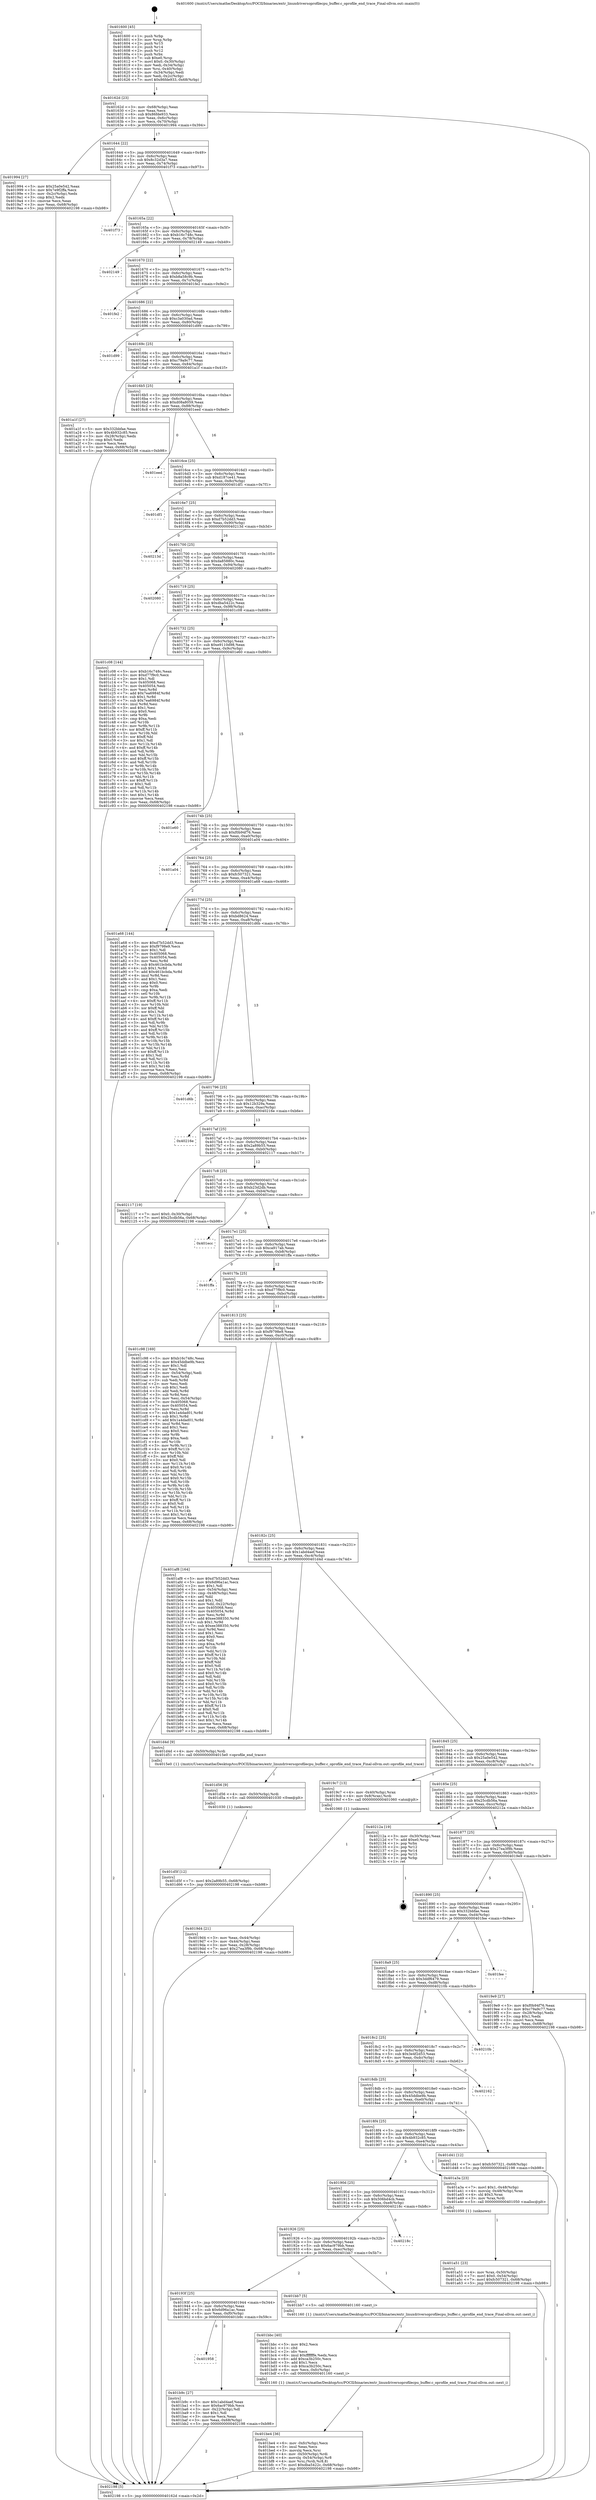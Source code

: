digraph "0x401600" {
  label = "0x401600 (/mnt/c/Users/mathe/Desktop/tcc/POCII/binaries/extr_linuxdriversoprofilecpu_buffer.c_oprofile_end_trace_Final-ollvm.out::main(0))"
  labelloc = "t"
  node[shape=record]

  Entry [label="",width=0.3,height=0.3,shape=circle,fillcolor=black,style=filled]
  "0x40162d" [label="{
     0x40162d [23]\l
     | [instrs]\l
     &nbsp;&nbsp;0x40162d \<+3\>: mov -0x68(%rbp),%eax\l
     &nbsp;&nbsp;0x401630 \<+2\>: mov %eax,%ecx\l
     &nbsp;&nbsp;0x401632 \<+6\>: sub $0x86fde933,%ecx\l
     &nbsp;&nbsp;0x401638 \<+3\>: mov %eax,-0x6c(%rbp)\l
     &nbsp;&nbsp;0x40163b \<+3\>: mov %ecx,-0x70(%rbp)\l
     &nbsp;&nbsp;0x40163e \<+6\>: je 0000000000401994 \<main+0x394\>\l
  }"]
  "0x401994" [label="{
     0x401994 [27]\l
     | [instrs]\l
     &nbsp;&nbsp;0x401994 \<+5\>: mov $0x25a0e542,%eax\l
     &nbsp;&nbsp;0x401999 \<+5\>: mov $0x7e9f2ffa,%ecx\l
     &nbsp;&nbsp;0x40199e \<+3\>: mov -0x2c(%rbp),%edx\l
     &nbsp;&nbsp;0x4019a1 \<+3\>: cmp $0x2,%edx\l
     &nbsp;&nbsp;0x4019a4 \<+3\>: cmovne %ecx,%eax\l
     &nbsp;&nbsp;0x4019a7 \<+3\>: mov %eax,-0x68(%rbp)\l
     &nbsp;&nbsp;0x4019aa \<+5\>: jmp 0000000000402198 \<main+0xb98\>\l
  }"]
  "0x401644" [label="{
     0x401644 [22]\l
     | [instrs]\l
     &nbsp;&nbsp;0x401644 \<+5\>: jmp 0000000000401649 \<main+0x49\>\l
     &nbsp;&nbsp;0x401649 \<+3\>: mov -0x6c(%rbp),%eax\l
     &nbsp;&nbsp;0x40164c \<+5\>: sub $0x8c32d3a7,%eax\l
     &nbsp;&nbsp;0x401651 \<+3\>: mov %eax,-0x74(%rbp)\l
     &nbsp;&nbsp;0x401654 \<+6\>: je 0000000000401f73 \<main+0x973\>\l
  }"]
  "0x402198" [label="{
     0x402198 [5]\l
     | [instrs]\l
     &nbsp;&nbsp;0x402198 \<+5\>: jmp 000000000040162d \<main+0x2d\>\l
  }"]
  "0x401600" [label="{
     0x401600 [45]\l
     | [instrs]\l
     &nbsp;&nbsp;0x401600 \<+1\>: push %rbp\l
     &nbsp;&nbsp;0x401601 \<+3\>: mov %rsp,%rbp\l
     &nbsp;&nbsp;0x401604 \<+2\>: push %r15\l
     &nbsp;&nbsp;0x401606 \<+2\>: push %r14\l
     &nbsp;&nbsp;0x401608 \<+2\>: push %r12\l
     &nbsp;&nbsp;0x40160a \<+1\>: push %rbx\l
     &nbsp;&nbsp;0x40160b \<+7\>: sub $0xe0,%rsp\l
     &nbsp;&nbsp;0x401612 \<+7\>: movl $0x0,-0x30(%rbp)\l
     &nbsp;&nbsp;0x401619 \<+3\>: mov %edi,-0x34(%rbp)\l
     &nbsp;&nbsp;0x40161c \<+4\>: mov %rsi,-0x40(%rbp)\l
     &nbsp;&nbsp;0x401620 \<+3\>: mov -0x34(%rbp),%edi\l
     &nbsp;&nbsp;0x401623 \<+3\>: mov %edi,-0x2c(%rbp)\l
     &nbsp;&nbsp;0x401626 \<+7\>: movl $0x86fde933,-0x68(%rbp)\l
  }"]
  Exit [label="",width=0.3,height=0.3,shape=circle,fillcolor=black,style=filled,peripheries=2]
  "0x401f73" [label="{
     0x401f73\l
  }", style=dashed]
  "0x40165a" [label="{
     0x40165a [22]\l
     | [instrs]\l
     &nbsp;&nbsp;0x40165a \<+5\>: jmp 000000000040165f \<main+0x5f\>\l
     &nbsp;&nbsp;0x40165f \<+3\>: mov -0x6c(%rbp),%eax\l
     &nbsp;&nbsp;0x401662 \<+5\>: sub $0xb16c748c,%eax\l
     &nbsp;&nbsp;0x401667 \<+3\>: mov %eax,-0x78(%rbp)\l
     &nbsp;&nbsp;0x40166a \<+6\>: je 0000000000402149 \<main+0xb49\>\l
  }"]
  "0x401d5f" [label="{
     0x401d5f [12]\l
     | [instrs]\l
     &nbsp;&nbsp;0x401d5f \<+7\>: movl $0x2a89b55,-0x68(%rbp)\l
     &nbsp;&nbsp;0x401d66 \<+5\>: jmp 0000000000402198 \<main+0xb98\>\l
  }"]
  "0x402149" [label="{
     0x402149\l
  }", style=dashed]
  "0x401670" [label="{
     0x401670 [22]\l
     | [instrs]\l
     &nbsp;&nbsp;0x401670 \<+5\>: jmp 0000000000401675 \<main+0x75\>\l
     &nbsp;&nbsp;0x401675 \<+3\>: mov -0x6c(%rbp),%eax\l
     &nbsp;&nbsp;0x401678 \<+5\>: sub $0xb8a58c9b,%eax\l
     &nbsp;&nbsp;0x40167d \<+3\>: mov %eax,-0x7c(%rbp)\l
     &nbsp;&nbsp;0x401680 \<+6\>: je 0000000000401fe2 \<main+0x9e2\>\l
  }"]
  "0x401d56" [label="{
     0x401d56 [9]\l
     | [instrs]\l
     &nbsp;&nbsp;0x401d56 \<+4\>: mov -0x50(%rbp),%rdi\l
     &nbsp;&nbsp;0x401d5a \<+5\>: call 0000000000401030 \<free@plt\>\l
     | [calls]\l
     &nbsp;&nbsp;0x401030 \{1\} (unknown)\l
  }"]
  "0x401fe2" [label="{
     0x401fe2\l
  }", style=dashed]
  "0x401686" [label="{
     0x401686 [22]\l
     | [instrs]\l
     &nbsp;&nbsp;0x401686 \<+5\>: jmp 000000000040168b \<main+0x8b\>\l
     &nbsp;&nbsp;0x40168b \<+3\>: mov -0x6c(%rbp),%eax\l
     &nbsp;&nbsp;0x40168e \<+5\>: sub $0xc3a030ad,%eax\l
     &nbsp;&nbsp;0x401693 \<+3\>: mov %eax,-0x80(%rbp)\l
     &nbsp;&nbsp;0x401696 \<+6\>: je 0000000000401d99 \<main+0x799\>\l
  }"]
  "0x401be4" [label="{
     0x401be4 [36]\l
     | [instrs]\l
     &nbsp;&nbsp;0x401be4 \<+6\>: mov -0xfc(%rbp),%ecx\l
     &nbsp;&nbsp;0x401bea \<+3\>: imul %eax,%ecx\l
     &nbsp;&nbsp;0x401bed \<+3\>: movslq %ecx,%rsi\l
     &nbsp;&nbsp;0x401bf0 \<+4\>: mov -0x50(%rbp),%rdi\l
     &nbsp;&nbsp;0x401bf4 \<+4\>: movslq -0x54(%rbp),%r8\l
     &nbsp;&nbsp;0x401bf8 \<+4\>: mov %rsi,(%rdi,%r8,8)\l
     &nbsp;&nbsp;0x401bfc \<+7\>: movl $0xdba5422c,-0x68(%rbp)\l
     &nbsp;&nbsp;0x401c03 \<+5\>: jmp 0000000000402198 \<main+0xb98\>\l
  }"]
  "0x401d99" [label="{
     0x401d99\l
  }", style=dashed]
  "0x40169c" [label="{
     0x40169c [25]\l
     | [instrs]\l
     &nbsp;&nbsp;0x40169c \<+5\>: jmp 00000000004016a1 \<main+0xa1\>\l
     &nbsp;&nbsp;0x4016a1 \<+3\>: mov -0x6c(%rbp),%eax\l
     &nbsp;&nbsp;0x4016a4 \<+5\>: sub $0xc79a9c77,%eax\l
     &nbsp;&nbsp;0x4016a9 \<+6\>: mov %eax,-0x84(%rbp)\l
     &nbsp;&nbsp;0x4016af \<+6\>: je 0000000000401a1f \<main+0x41f\>\l
  }"]
  "0x401bbc" [label="{
     0x401bbc [40]\l
     | [instrs]\l
     &nbsp;&nbsp;0x401bbc \<+5\>: mov $0x2,%ecx\l
     &nbsp;&nbsp;0x401bc1 \<+1\>: cltd\l
     &nbsp;&nbsp;0x401bc2 \<+2\>: idiv %ecx\l
     &nbsp;&nbsp;0x401bc4 \<+6\>: imul $0xfffffffe,%edx,%ecx\l
     &nbsp;&nbsp;0x401bca \<+6\>: add $0xca3b250c,%ecx\l
     &nbsp;&nbsp;0x401bd0 \<+3\>: add $0x1,%ecx\l
     &nbsp;&nbsp;0x401bd3 \<+6\>: sub $0xca3b250c,%ecx\l
     &nbsp;&nbsp;0x401bd9 \<+6\>: mov %ecx,-0xfc(%rbp)\l
     &nbsp;&nbsp;0x401bdf \<+5\>: call 0000000000401160 \<next_i\>\l
     | [calls]\l
     &nbsp;&nbsp;0x401160 \{1\} (/mnt/c/Users/mathe/Desktop/tcc/POCII/binaries/extr_linuxdriversoprofilecpu_buffer.c_oprofile_end_trace_Final-ollvm.out::next_i)\l
  }"]
  "0x401a1f" [label="{
     0x401a1f [27]\l
     | [instrs]\l
     &nbsp;&nbsp;0x401a1f \<+5\>: mov $0x332bbfae,%eax\l
     &nbsp;&nbsp;0x401a24 \<+5\>: mov $0x4b932c85,%ecx\l
     &nbsp;&nbsp;0x401a29 \<+3\>: mov -0x28(%rbp),%edx\l
     &nbsp;&nbsp;0x401a2c \<+3\>: cmp $0x0,%edx\l
     &nbsp;&nbsp;0x401a2f \<+3\>: cmove %ecx,%eax\l
     &nbsp;&nbsp;0x401a32 \<+3\>: mov %eax,-0x68(%rbp)\l
     &nbsp;&nbsp;0x401a35 \<+5\>: jmp 0000000000402198 \<main+0xb98\>\l
  }"]
  "0x4016b5" [label="{
     0x4016b5 [25]\l
     | [instrs]\l
     &nbsp;&nbsp;0x4016b5 \<+5\>: jmp 00000000004016ba \<main+0xba\>\l
     &nbsp;&nbsp;0x4016ba \<+3\>: mov -0x6c(%rbp),%eax\l
     &nbsp;&nbsp;0x4016bd \<+5\>: sub $0xd08a8059,%eax\l
     &nbsp;&nbsp;0x4016c2 \<+6\>: mov %eax,-0x88(%rbp)\l
     &nbsp;&nbsp;0x4016c8 \<+6\>: je 0000000000401eed \<main+0x8ed\>\l
  }"]
  "0x401958" [label="{
     0x401958\l
  }", style=dashed]
  "0x401eed" [label="{
     0x401eed\l
  }", style=dashed]
  "0x4016ce" [label="{
     0x4016ce [25]\l
     | [instrs]\l
     &nbsp;&nbsp;0x4016ce \<+5\>: jmp 00000000004016d3 \<main+0xd3\>\l
     &nbsp;&nbsp;0x4016d3 \<+3\>: mov -0x6c(%rbp),%eax\l
     &nbsp;&nbsp;0x4016d6 \<+5\>: sub $0xd187ce41,%eax\l
     &nbsp;&nbsp;0x4016db \<+6\>: mov %eax,-0x8c(%rbp)\l
     &nbsp;&nbsp;0x4016e1 \<+6\>: je 0000000000401df1 \<main+0x7f1\>\l
  }"]
  "0x401b9c" [label="{
     0x401b9c [27]\l
     | [instrs]\l
     &nbsp;&nbsp;0x401b9c \<+5\>: mov $0x1abd4aef,%eax\l
     &nbsp;&nbsp;0x401ba1 \<+5\>: mov $0x6ac979bb,%ecx\l
     &nbsp;&nbsp;0x401ba6 \<+3\>: mov -0x22(%rbp),%dl\l
     &nbsp;&nbsp;0x401ba9 \<+3\>: test $0x1,%dl\l
     &nbsp;&nbsp;0x401bac \<+3\>: cmovne %ecx,%eax\l
     &nbsp;&nbsp;0x401baf \<+3\>: mov %eax,-0x68(%rbp)\l
     &nbsp;&nbsp;0x401bb2 \<+5\>: jmp 0000000000402198 \<main+0xb98\>\l
  }"]
  "0x401df1" [label="{
     0x401df1\l
  }", style=dashed]
  "0x4016e7" [label="{
     0x4016e7 [25]\l
     | [instrs]\l
     &nbsp;&nbsp;0x4016e7 \<+5\>: jmp 00000000004016ec \<main+0xec\>\l
     &nbsp;&nbsp;0x4016ec \<+3\>: mov -0x6c(%rbp),%eax\l
     &nbsp;&nbsp;0x4016ef \<+5\>: sub $0xd7b52dd3,%eax\l
     &nbsp;&nbsp;0x4016f4 \<+6\>: mov %eax,-0x90(%rbp)\l
     &nbsp;&nbsp;0x4016fa \<+6\>: je 000000000040213d \<main+0xb3d\>\l
  }"]
  "0x40193f" [label="{
     0x40193f [25]\l
     | [instrs]\l
     &nbsp;&nbsp;0x40193f \<+5\>: jmp 0000000000401944 \<main+0x344\>\l
     &nbsp;&nbsp;0x401944 \<+3\>: mov -0x6c(%rbp),%eax\l
     &nbsp;&nbsp;0x401947 \<+5\>: sub $0x6d96a1ac,%eax\l
     &nbsp;&nbsp;0x40194c \<+6\>: mov %eax,-0xf0(%rbp)\l
     &nbsp;&nbsp;0x401952 \<+6\>: je 0000000000401b9c \<main+0x59c\>\l
  }"]
  "0x40213d" [label="{
     0x40213d\l
  }", style=dashed]
  "0x401700" [label="{
     0x401700 [25]\l
     | [instrs]\l
     &nbsp;&nbsp;0x401700 \<+5\>: jmp 0000000000401705 \<main+0x105\>\l
     &nbsp;&nbsp;0x401705 \<+3\>: mov -0x6c(%rbp),%eax\l
     &nbsp;&nbsp;0x401708 \<+5\>: sub $0xda85880c,%eax\l
     &nbsp;&nbsp;0x40170d \<+6\>: mov %eax,-0x94(%rbp)\l
     &nbsp;&nbsp;0x401713 \<+6\>: je 0000000000402080 \<main+0xa80\>\l
  }"]
  "0x401bb7" [label="{
     0x401bb7 [5]\l
     | [instrs]\l
     &nbsp;&nbsp;0x401bb7 \<+5\>: call 0000000000401160 \<next_i\>\l
     | [calls]\l
     &nbsp;&nbsp;0x401160 \{1\} (/mnt/c/Users/mathe/Desktop/tcc/POCII/binaries/extr_linuxdriversoprofilecpu_buffer.c_oprofile_end_trace_Final-ollvm.out::next_i)\l
  }"]
  "0x402080" [label="{
     0x402080\l
  }", style=dashed]
  "0x401719" [label="{
     0x401719 [25]\l
     | [instrs]\l
     &nbsp;&nbsp;0x401719 \<+5\>: jmp 000000000040171e \<main+0x11e\>\l
     &nbsp;&nbsp;0x40171e \<+3\>: mov -0x6c(%rbp),%eax\l
     &nbsp;&nbsp;0x401721 \<+5\>: sub $0xdba5422c,%eax\l
     &nbsp;&nbsp;0x401726 \<+6\>: mov %eax,-0x98(%rbp)\l
     &nbsp;&nbsp;0x40172c \<+6\>: je 0000000000401c08 \<main+0x608\>\l
  }"]
  "0x401926" [label="{
     0x401926 [25]\l
     | [instrs]\l
     &nbsp;&nbsp;0x401926 \<+5\>: jmp 000000000040192b \<main+0x32b\>\l
     &nbsp;&nbsp;0x40192b \<+3\>: mov -0x6c(%rbp),%eax\l
     &nbsp;&nbsp;0x40192e \<+5\>: sub $0x6ac979bb,%eax\l
     &nbsp;&nbsp;0x401933 \<+6\>: mov %eax,-0xec(%rbp)\l
     &nbsp;&nbsp;0x401939 \<+6\>: je 0000000000401bb7 \<main+0x5b7\>\l
  }"]
  "0x401c08" [label="{
     0x401c08 [144]\l
     | [instrs]\l
     &nbsp;&nbsp;0x401c08 \<+5\>: mov $0xb16c748c,%eax\l
     &nbsp;&nbsp;0x401c0d \<+5\>: mov $0xd77f9c0,%ecx\l
     &nbsp;&nbsp;0x401c12 \<+2\>: mov $0x1,%dl\l
     &nbsp;&nbsp;0x401c14 \<+7\>: mov 0x405068,%esi\l
     &nbsp;&nbsp;0x401c1b \<+7\>: mov 0x405054,%edi\l
     &nbsp;&nbsp;0x401c22 \<+3\>: mov %esi,%r8d\l
     &nbsp;&nbsp;0x401c25 \<+7\>: add $0x7ea6984f,%r8d\l
     &nbsp;&nbsp;0x401c2c \<+4\>: sub $0x1,%r8d\l
     &nbsp;&nbsp;0x401c30 \<+7\>: sub $0x7ea6984f,%r8d\l
     &nbsp;&nbsp;0x401c37 \<+4\>: imul %r8d,%esi\l
     &nbsp;&nbsp;0x401c3b \<+3\>: and $0x1,%esi\l
     &nbsp;&nbsp;0x401c3e \<+3\>: cmp $0x0,%esi\l
     &nbsp;&nbsp;0x401c41 \<+4\>: sete %r9b\l
     &nbsp;&nbsp;0x401c45 \<+3\>: cmp $0xa,%edi\l
     &nbsp;&nbsp;0x401c48 \<+4\>: setl %r10b\l
     &nbsp;&nbsp;0x401c4c \<+3\>: mov %r9b,%r11b\l
     &nbsp;&nbsp;0x401c4f \<+4\>: xor $0xff,%r11b\l
     &nbsp;&nbsp;0x401c53 \<+3\>: mov %r10b,%bl\l
     &nbsp;&nbsp;0x401c56 \<+3\>: xor $0xff,%bl\l
     &nbsp;&nbsp;0x401c59 \<+3\>: xor $0x1,%dl\l
     &nbsp;&nbsp;0x401c5c \<+3\>: mov %r11b,%r14b\l
     &nbsp;&nbsp;0x401c5f \<+4\>: and $0xff,%r14b\l
     &nbsp;&nbsp;0x401c63 \<+3\>: and %dl,%r9b\l
     &nbsp;&nbsp;0x401c66 \<+3\>: mov %bl,%r15b\l
     &nbsp;&nbsp;0x401c69 \<+4\>: and $0xff,%r15b\l
     &nbsp;&nbsp;0x401c6d \<+3\>: and %dl,%r10b\l
     &nbsp;&nbsp;0x401c70 \<+3\>: or %r9b,%r14b\l
     &nbsp;&nbsp;0x401c73 \<+3\>: or %r10b,%r15b\l
     &nbsp;&nbsp;0x401c76 \<+3\>: xor %r15b,%r14b\l
     &nbsp;&nbsp;0x401c79 \<+3\>: or %bl,%r11b\l
     &nbsp;&nbsp;0x401c7c \<+4\>: xor $0xff,%r11b\l
     &nbsp;&nbsp;0x401c80 \<+3\>: or $0x1,%dl\l
     &nbsp;&nbsp;0x401c83 \<+3\>: and %dl,%r11b\l
     &nbsp;&nbsp;0x401c86 \<+3\>: or %r11b,%r14b\l
     &nbsp;&nbsp;0x401c89 \<+4\>: test $0x1,%r14b\l
     &nbsp;&nbsp;0x401c8d \<+3\>: cmovne %ecx,%eax\l
     &nbsp;&nbsp;0x401c90 \<+3\>: mov %eax,-0x68(%rbp)\l
     &nbsp;&nbsp;0x401c93 \<+5\>: jmp 0000000000402198 \<main+0xb98\>\l
  }"]
  "0x401732" [label="{
     0x401732 [25]\l
     | [instrs]\l
     &nbsp;&nbsp;0x401732 \<+5\>: jmp 0000000000401737 \<main+0x137\>\l
     &nbsp;&nbsp;0x401737 \<+3\>: mov -0x6c(%rbp),%eax\l
     &nbsp;&nbsp;0x40173a \<+5\>: sub $0xe9110d98,%eax\l
     &nbsp;&nbsp;0x40173f \<+6\>: mov %eax,-0x9c(%rbp)\l
     &nbsp;&nbsp;0x401745 \<+6\>: je 0000000000401e60 \<main+0x860\>\l
  }"]
  "0x40218c" [label="{
     0x40218c\l
  }", style=dashed]
  "0x401e60" [label="{
     0x401e60\l
  }", style=dashed]
  "0x40174b" [label="{
     0x40174b [25]\l
     | [instrs]\l
     &nbsp;&nbsp;0x40174b \<+5\>: jmp 0000000000401750 \<main+0x150\>\l
     &nbsp;&nbsp;0x401750 \<+3\>: mov -0x6c(%rbp),%eax\l
     &nbsp;&nbsp;0x401753 \<+5\>: sub $0xf0b94f76,%eax\l
     &nbsp;&nbsp;0x401758 \<+6\>: mov %eax,-0xa0(%rbp)\l
     &nbsp;&nbsp;0x40175e \<+6\>: je 0000000000401a04 \<main+0x404\>\l
  }"]
  "0x401a51" [label="{
     0x401a51 [23]\l
     | [instrs]\l
     &nbsp;&nbsp;0x401a51 \<+4\>: mov %rax,-0x50(%rbp)\l
     &nbsp;&nbsp;0x401a55 \<+7\>: movl $0x0,-0x54(%rbp)\l
     &nbsp;&nbsp;0x401a5c \<+7\>: movl $0xfc507321,-0x68(%rbp)\l
     &nbsp;&nbsp;0x401a63 \<+5\>: jmp 0000000000402198 \<main+0xb98\>\l
  }"]
  "0x401a04" [label="{
     0x401a04\l
  }", style=dashed]
  "0x401764" [label="{
     0x401764 [25]\l
     | [instrs]\l
     &nbsp;&nbsp;0x401764 \<+5\>: jmp 0000000000401769 \<main+0x169\>\l
     &nbsp;&nbsp;0x401769 \<+3\>: mov -0x6c(%rbp),%eax\l
     &nbsp;&nbsp;0x40176c \<+5\>: sub $0xfc507321,%eax\l
     &nbsp;&nbsp;0x401771 \<+6\>: mov %eax,-0xa4(%rbp)\l
     &nbsp;&nbsp;0x401777 \<+6\>: je 0000000000401a68 \<main+0x468\>\l
  }"]
  "0x40190d" [label="{
     0x40190d [25]\l
     | [instrs]\l
     &nbsp;&nbsp;0x40190d \<+5\>: jmp 0000000000401912 \<main+0x312\>\l
     &nbsp;&nbsp;0x401912 \<+3\>: mov -0x6c(%rbp),%eax\l
     &nbsp;&nbsp;0x401915 \<+5\>: sub $0x506bd4cb,%eax\l
     &nbsp;&nbsp;0x40191a \<+6\>: mov %eax,-0xe8(%rbp)\l
     &nbsp;&nbsp;0x401920 \<+6\>: je 000000000040218c \<main+0xb8c\>\l
  }"]
  "0x401a68" [label="{
     0x401a68 [144]\l
     | [instrs]\l
     &nbsp;&nbsp;0x401a68 \<+5\>: mov $0xd7b52dd3,%eax\l
     &nbsp;&nbsp;0x401a6d \<+5\>: mov $0xf9798e9,%ecx\l
     &nbsp;&nbsp;0x401a72 \<+2\>: mov $0x1,%dl\l
     &nbsp;&nbsp;0x401a74 \<+7\>: mov 0x405068,%esi\l
     &nbsp;&nbsp;0x401a7b \<+7\>: mov 0x405054,%edi\l
     &nbsp;&nbsp;0x401a82 \<+3\>: mov %esi,%r8d\l
     &nbsp;&nbsp;0x401a85 \<+7\>: sub $0x461bcbda,%r8d\l
     &nbsp;&nbsp;0x401a8c \<+4\>: sub $0x1,%r8d\l
     &nbsp;&nbsp;0x401a90 \<+7\>: add $0x461bcbda,%r8d\l
     &nbsp;&nbsp;0x401a97 \<+4\>: imul %r8d,%esi\l
     &nbsp;&nbsp;0x401a9b \<+3\>: and $0x1,%esi\l
     &nbsp;&nbsp;0x401a9e \<+3\>: cmp $0x0,%esi\l
     &nbsp;&nbsp;0x401aa1 \<+4\>: sete %r9b\l
     &nbsp;&nbsp;0x401aa5 \<+3\>: cmp $0xa,%edi\l
     &nbsp;&nbsp;0x401aa8 \<+4\>: setl %r10b\l
     &nbsp;&nbsp;0x401aac \<+3\>: mov %r9b,%r11b\l
     &nbsp;&nbsp;0x401aaf \<+4\>: xor $0xff,%r11b\l
     &nbsp;&nbsp;0x401ab3 \<+3\>: mov %r10b,%bl\l
     &nbsp;&nbsp;0x401ab6 \<+3\>: xor $0xff,%bl\l
     &nbsp;&nbsp;0x401ab9 \<+3\>: xor $0x1,%dl\l
     &nbsp;&nbsp;0x401abc \<+3\>: mov %r11b,%r14b\l
     &nbsp;&nbsp;0x401abf \<+4\>: and $0xff,%r14b\l
     &nbsp;&nbsp;0x401ac3 \<+3\>: and %dl,%r9b\l
     &nbsp;&nbsp;0x401ac6 \<+3\>: mov %bl,%r15b\l
     &nbsp;&nbsp;0x401ac9 \<+4\>: and $0xff,%r15b\l
     &nbsp;&nbsp;0x401acd \<+3\>: and %dl,%r10b\l
     &nbsp;&nbsp;0x401ad0 \<+3\>: or %r9b,%r14b\l
     &nbsp;&nbsp;0x401ad3 \<+3\>: or %r10b,%r15b\l
     &nbsp;&nbsp;0x401ad6 \<+3\>: xor %r15b,%r14b\l
     &nbsp;&nbsp;0x401ad9 \<+3\>: or %bl,%r11b\l
     &nbsp;&nbsp;0x401adc \<+4\>: xor $0xff,%r11b\l
     &nbsp;&nbsp;0x401ae0 \<+3\>: or $0x1,%dl\l
     &nbsp;&nbsp;0x401ae3 \<+3\>: and %dl,%r11b\l
     &nbsp;&nbsp;0x401ae6 \<+3\>: or %r11b,%r14b\l
     &nbsp;&nbsp;0x401ae9 \<+4\>: test $0x1,%r14b\l
     &nbsp;&nbsp;0x401aed \<+3\>: cmovne %ecx,%eax\l
     &nbsp;&nbsp;0x401af0 \<+3\>: mov %eax,-0x68(%rbp)\l
     &nbsp;&nbsp;0x401af3 \<+5\>: jmp 0000000000402198 \<main+0xb98\>\l
  }"]
  "0x40177d" [label="{
     0x40177d [25]\l
     | [instrs]\l
     &nbsp;&nbsp;0x40177d \<+5\>: jmp 0000000000401782 \<main+0x182\>\l
     &nbsp;&nbsp;0x401782 \<+3\>: mov -0x6c(%rbp),%eax\l
     &nbsp;&nbsp;0x401785 \<+5\>: sub $0xbd8624,%eax\l
     &nbsp;&nbsp;0x40178a \<+6\>: mov %eax,-0xa8(%rbp)\l
     &nbsp;&nbsp;0x401790 \<+6\>: je 0000000000401d6b \<main+0x76b\>\l
  }"]
  "0x401a3a" [label="{
     0x401a3a [23]\l
     | [instrs]\l
     &nbsp;&nbsp;0x401a3a \<+7\>: movl $0x1,-0x48(%rbp)\l
     &nbsp;&nbsp;0x401a41 \<+4\>: movslq -0x48(%rbp),%rax\l
     &nbsp;&nbsp;0x401a45 \<+4\>: shl $0x3,%rax\l
     &nbsp;&nbsp;0x401a49 \<+3\>: mov %rax,%rdi\l
     &nbsp;&nbsp;0x401a4c \<+5\>: call 0000000000401050 \<malloc@plt\>\l
     | [calls]\l
     &nbsp;&nbsp;0x401050 \{1\} (unknown)\l
  }"]
  "0x401d6b" [label="{
     0x401d6b\l
  }", style=dashed]
  "0x401796" [label="{
     0x401796 [25]\l
     | [instrs]\l
     &nbsp;&nbsp;0x401796 \<+5\>: jmp 000000000040179b \<main+0x19b\>\l
     &nbsp;&nbsp;0x40179b \<+3\>: mov -0x6c(%rbp),%eax\l
     &nbsp;&nbsp;0x40179e \<+5\>: sub $0x12b329a,%eax\l
     &nbsp;&nbsp;0x4017a3 \<+6\>: mov %eax,-0xac(%rbp)\l
     &nbsp;&nbsp;0x4017a9 \<+6\>: je 000000000040216e \<main+0xb6e\>\l
  }"]
  "0x4018f4" [label="{
     0x4018f4 [25]\l
     | [instrs]\l
     &nbsp;&nbsp;0x4018f4 \<+5\>: jmp 00000000004018f9 \<main+0x2f9\>\l
     &nbsp;&nbsp;0x4018f9 \<+3\>: mov -0x6c(%rbp),%eax\l
     &nbsp;&nbsp;0x4018fc \<+5\>: sub $0x4b932c85,%eax\l
     &nbsp;&nbsp;0x401901 \<+6\>: mov %eax,-0xe4(%rbp)\l
     &nbsp;&nbsp;0x401907 \<+6\>: je 0000000000401a3a \<main+0x43a\>\l
  }"]
  "0x40216e" [label="{
     0x40216e\l
  }", style=dashed]
  "0x4017af" [label="{
     0x4017af [25]\l
     | [instrs]\l
     &nbsp;&nbsp;0x4017af \<+5\>: jmp 00000000004017b4 \<main+0x1b4\>\l
     &nbsp;&nbsp;0x4017b4 \<+3\>: mov -0x6c(%rbp),%eax\l
     &nbsp;&nbsp;0x4017b7 \<+5\>: sub $0x2a89b55,%eax\l
     &nbsp;&nbsp;0x4017bc \<+6\>: mov %eax,-0xb0(%rbp)\l
     &nbsp;&nbsp;0x4017c2 \<+6\>: je 0000000000402117 \<main+0xb17\>\l
  }"]
  "0x401d41" [label="{
     0x401d41 [12]\l
     | [instrs]\l
     &nbsp;&nbsp;0x401d41 \<+7\>: movl $0xfc507321,-0x68(%rbp)\l
     &nbsp;&nbsp;0x401d48 \<+5\>: jmp 0000000000402198 \<main+0xb98\>\l
  }"]
  "0x402117" [label="{
     0x402117 [19]\l
     | [instrs]\l
     &nbsp;&nbsp;0x402117 \<+7\>: movl $0x0,-0x30(%rbp)\l
     &nbsp;&nbsp;0x40211e \<+7\>: movl $0x25cdb56a,-0x68(%rbp)\l
     &nbsp;&nbsp;0x402125 \<+5\>: jmp 0000000000402198 \<main+0xb98\>\l
  }"]
  "0x4017c8" [label="{
     0x4017c8 [25]\l
     | [instrs]\l
     &nbsp;&nbsp;0x4017c8 \<+5\>: jmp 00000000004017cd \<main+0x1cd\>\l
     &nbsp;&nbsp;0x4017cd \<+3\>: mov -0x6c(%rbp),%eax\l
     &nbsp;&nbsp;0x4017d0 \<+5\>: sub $0xb23d2db,%eax\l
     &nbsp;&nbsp;0x4017d5 \<+6\>: mov %eax,-0xb4(%rbp)\l
     &nbsp;&nbsp;0x4017db \<+6\>: je 0000000000401ecc \<main+0x8cc\>\l
  }"]
  "0x4018db" [label="{
     0x4018db [25]\l
     | [instrs]\l
     &nbsp;&nbsp;0x4018db \<+5\>: jmp 00000000004018e0 \<main+0x2e0\>\l
     &nbsp;&nbsp;0x4018e0 \<+3\>: mov -0x6c(%rbp),%eax\l
     &nbsp;&nbsp;0x4018e3 \<+5\>: sub $0x45ddbe9b,%eax\l
     &nbsp;&nbsp;0x4018e8 \<+6\>: mov %eax,-0xe0(%rbp)\l
     &nbsp;&nbsp;0x4018ee \<+6\>: je 0000000000401d41 \<main+0x741\>\l
  }"]
  "0x401ecc" [label="{
     0x401ecc\l
  }", style=dashed]
  "0x4017e1" [label="{
     0x4017e1 [25]\l
     | [instrs]\l
     &nbsp;&nbsp;0x4017e1 \<+5\>: jmp 00000000004017e6 \<main+0x1e6\>\l
     &nbsp;&nbsp;0x4017e6 \<+3\>: mov -0x6c(%rbp),%eax\l
     &nbsp;&nbsp;0x4017e9 \<+5\>: sub $0xca917ab,%eax\l
     &nbsp;&nbsp;0x4017ee \<+6\>: mov %eax,-0xb8(%rbp)\l
     &nbsp;&nbsp;0x4017f4 \<+6\>: je 0000000000401ffa \<main+0x9fa\>\l
  }"]
  "0x402162" [label="{
     0x402162\l
  }", style=dashed]
  "0x401ffa" [label="{
     0x401ffa\l
  }", style=dashed]
  "0x4017fa" [label="{
     0x4017fa [25]\l
     | [instrs]\l
     &nbsp;&nbsp;0x4017fa \<+5\>: jmp 00000000004017ff \<main+0x1ff\>\l
     &nbsp;&nbsp;0x4017ff \<+3\>: mov -0x6c(%rbp),%eax\l
     &nbsp;&nbsp;0x401802 \<+5\>: sub $0xd77f9c0,%eax\l
     &nbsp;&nbsp;0x401807 \<+6\>: mov %eax,-0xbc(%rbp)\l
     &nbsp;&nbsp;0x40180d \<+6\>: je 0000000000401c98 \<main+0x698\>\l
  }"]
  "0x4018c2" [label="{
     0x4018c2 [25]\l
     | [instrs]\l
     &nbsp;&nbsp;0x4018c2 \<+5\>: jmp 00000000004018c7 \<main+0x2c7\>\l
     &nbsp;&nbsp;0x4018c7 \<+3\>: mov -0x6c(%rbp),%eax\l
     &nbsp;&nbsp;0x4018ca \<+5\>: sub $0x3e4f2d53,%eax\l
     &nbsp;&nbsp;0x4018cf \<+6\>: mov %eax,-0xdc(%rbp)\l
     &nbsp;&nbsp;0x4018d5 \<+6\>: je 0000000000402162 \<main+0xb62\>\l
  }"]
  "0x401c98" [label="{
     0x401c98 [169]\l
     | [instrs]\l
     &nbsp;&nbsp;0x401c98 \<+5\>: mov $0xb16c748c,%eax\l
     &nbsp;&nbsp;0x401c9d \<+5\>: mov $0x45ddbe9b,%ecx\l
     &nbsp;&nbsp;0x401ca2 \<+2\>: mov $0x1,%dl\l
     &nbsp;&nbsp;0x401ca4 \<+2\>: xor %esi,%esi\l
     &nbsp;&nbsp;0x401ca6 \<+3\>: mov -0x54(%rbp),%edi\l
     &nbsp;&nbsp;0x401ca9 \<+3\>: mov %esi,%r8d\l
     &nbsp;&nbsp;0x401cac \<+3\>: sub %edi,%r8d\l
     &nbsp;&nbsp;0x401caf \<+2\>: mov %esi,%edi\l
     &nbsp;&nbsp;0x401cb1 \<+3\>: sub $0x1,%edi\l
     &nbsp;&nbsp;0x401cb4 \<+3\>: add %edi,%r8d\l
     &nbsp;&nbsp;0x401cb7 \<+3\>: sub %r8d,%esi\l
     &nbsp;&nbsp;0x401cba \<+3\>: mov %esi,-0x54(%rbp)\l
     &nbsp;&nbsp;0x401cbd \<+7\>: mov 0x405068,%esi\l
     &nbsp;&nbsp;0x401cc4 \<+7\>: mov 0x405054,%edi\l
     &nbsp;&nbsp;0x401ccb \<+3\>: mov %esi,%r8d\l
     &nbsp;&nbsp;0x401cce \<+7\>: sub $0x1a4dad01,%r8d\l
     &nbsp;&nbsp;0x401cd5 \<+4\>: sub $0x1,%r8d\l
     &nbsp;&nbsp;0x401cd9 \<+7\>: add $0x1a4dad01,%r8d\l
     &nbsp;&nbsp;0x401ce0 \<+4\>: imul %r8d,%esi\l
     &nbsp;&nbsp;0x401ce4 \<+3\>: and $0x1,%esi\l
     &nbsp;&nbsp;0x401ce7 \<+3\>: cmp $0x0,%esi\l
     &nbsp;&nbsp;0x401cea \<+4\>: sete %r9b\l
     &nbsp;&nbsp;0x401cee \<+3\>: cmp $0xa,%edi\l
     &nbsp;&nbsp;0x401cf1 \<+4\>: setl %r10b\l
     &nbsp;&nbsp;0x401cf5 \<+3\>: mov %r9b,%r11b\l
     &nbsp;&nbsp;0x401cf8 \<+4\>: xor $0xff,%r11b\l
     &nbsp;&nbsp;0x401cfc \<+3\>: mov %r10b,%bl\l
     &nbsp;&nbsp;0x401cff \<+3\>: xor $0xff,%bl\l
     &nbsp;&nbsp;0x401d02 \<+3\>: xor $0x0,%dl\l
     &nbsp;&nbsp;0x401d05 \<+3\>: mov %r11b,%r14b\l
     &nbsp;&nbsp;0x401d08 \<+4\>: and $0x0,%r14b\l
     &nbsp;&nbsp;0x401d0c \<+3\>: and %dl,%r9b\l
     &nbsp;&nbsp;0x401d0f \<+3\>: mov %bl,%r15b\l
     &nbsp;&nbsp;0x401d12 \<+4\>: and $0x0,%r15b\l
     &nbsp;&nbsp;0x401d16 \<+3\>: and %dl,%r10b\l
     &nbsp;&nbsp;0x401d19 \<+3\>: or %r9b,%r14b\l
     &nbsp;&nbsp;0x401d1c \<+3\>: or %r10b,%r15b\l
     &nbsp;&nbsp;0x401d1f \<+3\>: xor %r15b,%r14b\l
     &nbsp;&nbsp;0x401d22 \<+3\>: or %bl,%r11b\l
     &nbsp;&nbsp;0x401d25 \<+4\>: xor $0xff,%r11b\l
     &nbsp;&nbsp;0x401d29 \<+3\>: or $0x0,%dl\l
     &nbsp;&nbsp;0x401d2c \<+3\>: and %dl,%r11b\l
     &nbsp;&nbsp;0x401d2f \<+3\>: or %r11b,%r14b\l
     &nbsp;&nbsp;0x401d32 \<+4\>: test $0x1,%r14b\l
     &nbsp;&nbsp;0x401d36 \<+3\>: cmovne %ecx,%eax\l
     &nbsp;&nbsp;0x401d39 \<+3\>: mov %eax,-0x68(%rbp)\l
     &nbsp;&nbsp;0x401d3c \<+5\>: jmp 0000000000402198 \<main+0xb98\>\l
  }"]
  "0x401813" [label="{
     0x401813 [25]\l
     | [instrs]\l
     &nbsp;&nbsp;0x401813 \<+5\>: jmp 0000000000401818 \<main+0x218\>\l
     &nbsp;&nbsp;0x401818 \<+3\>: mov -0x6c(%rbp),%eax\l
     &nbsp;&nbsp;0x40181b \<+5\>: sub $0xf9798e9,%eax\l
     &nbsp;&nbsp;0x401820 \<+6\>: mov %eax,-0xc0(%rbp)\l
     &nbsp;&nbsp;0x401826 \<+6\>: je 0000000000401af8 \<main+0x4f8\>\l
  }"]
  "0x40210b" [label="{
     0x40210b\l
  }", style=dashed]
  "0x401af8" [label="{
     0x401af8 [164]\l
     | [instrs]\l
     &nbsp;&nbsp;0x401af8 \<+5\>: mov $0xd7b52dd3,%eax\l
     &nbsp;&nbsp;0x401afd \<+5\>: mov $0x6d96a1ac,%ecx\l
     &nbsp;&nbsp;0x401b02 \<+2\>: mov $0x1,%dl\l
     &nbsp;&nbsp;0x401b04 \<+3\>: mov -0x54(%rbp),%esi\l
     &nbsp;&nbsp;0x401b07 \<+3\>: cmp -0x48(%rbp),%esi\l
     &nbsp;&nbsp;0x401b0a \<+4\>: setl %dil\l
     &nbsp;&nbsp;0x401b0e \<+4\>: and $0x1,%dil\l
     &nbsp;&nbsp;0x401b12 \<+4\>: mov %dil,-0x22(%rbp)\l
     &nbsp;&nbsp;0x401b16 \<+7\>: mov 0x405068,%esi\l
     &nbsp;&nbsp;0x401b1d \<+8\>: mov 0x405054,%r8d\l
     &nbsp;&nbsp;0x401b25 \<+3\>: mov %esi,%r9d\l
     &nbsp;&nbsp;0x401b28 \<+7\>: add $0xee388350,%r9d\l
     &nbsp;&nbsp;0x401b2f \<+4\>: sub $0x1,%r9d\l
     &nbsp;&nbsp;0x401b33 \<+7\>: sub $0xee388350,%r9d\l
     &nbsp;&nbsp;0x401b3a \<+4\>: imul %r9d,%esi\l
     &nbsp;&nbsp;0x401b3e \<+3\>: and $0x1,%esi\l
     &nbsp;&nbsp;0x401b41 \<+3\>: cmp $0x0,%esi\l
     &nbsp;&nbsp;0x401b44 \<+4\>: sete %dil\l
     &nbsp;&nbsp;0x401b48 \<+4\>: cmp $0xa,%r8d\l
     &nbsp;&nbsp;0x401b4c \<+4\>: setl %r10b\l
     &nbsp;&nbsp;0x401b50 \<+3\>: mov %dil,%r11b\l
     &nbsp;&nbsp;0x401b53 \<+4\>: xor $0xff,%r11b\l
     &nbsp;&nbsp;0x401b57 \<+3\>: mov %r10b,%bl\l
     &nbsp;&nbsp;0x401b5a \<+3\>: xor $0xff,%bl\l
     &nbsp;&nbsp;0x401b5d \<+3\>: xor $0x0,%dl\l
     &nbsp;&nbsp;0x401b60 \<+3\>: mov %r11b,%r14b\l
     &nbsp;&nbsp;0x401b63 \<+4\>: and $0x0,%r14b\l
     &nbsp;&nbsp;0x401b67 \<+3\>: and %dl,%dil\l
     &nbsp;&nbsp;0x401b6a \<+3\>: mov %bl,%r15b\l
     &nbsp;&nbsp;0x401b6d \<+4\>: and $0x0,%r15b\l
     &nbsp;&nbsp;0x401b71 \<+3\>: and %dl,%r10b\l
     &nbsp;&nbsp;0x401b74 \<+3\>: or %dil,%r14b\l
     &nbsp;&nbsp;0x401b77 \<+3\>: or %r10b,%r15b\l
     &nbsp;&nbsp;0x401b7a \<+3\>: xor %r15b,%r14b\l
     &nbsp;&nbsp;0x401b7d \<+3\>: or %bl,%r11b\l
     &nbsp;&nbsp;0x401b80 \<+4\>: xor $0xff,%r11b\l
     &nbsp;&nbsp;0x401b84 \<+3\>: or $0x0,%dl\l
     &nbsp;&nbsp;0x401b87 \<+3\>: and %dl,%r11b\l
     &nbsp;&nbsp;0x401b8a \<+3\>: or %r11b,%r14b\l
     &nbsp;&nbsp;0x401b8d \<+4\>: test $0x1,%r14b\l
     &nbsp;&nbsp;0x401b91 \<+3\>: cmovne %ecx,%eax\l
     &nbsp;&nbsp;0x401b94 \<+3\>: mov %eax,-0x68(%rbp)\l
     &nbsp;&nbsp;0x401b97 \<+5\>: jmp 0000000000402198 \<main+0xb98\>\l
  }"]
  "0x40182c" [label="{
     0x40182c [25]\l
     | [instrs]\l
     &nbsp;&nbsp;0x40182c \<+5\>: jmp 0000000000401831 \<main+0x231\>\l
     &nbsp;&nbsp;0x401831 \<+3\>: mov -0x6c(%rbp),%eax\l
     &nbsp;&nbsp;0x401834 \<+5\>: sub $0x1abd4aef,%eax\l
     &nbsp;&nbsp;0x401839 \<+6\>: mov %eax,-0xc4(%rbp)\l
     &nbsp;&nbsp;0x40183f \<+6\>: je 0000000000401d4d \<main+0x74d\>\l
  }"]
  "0x4018a9" [label="{
     0x4018a9 [25]\l
     | [instrs]\l
     &nbsp;&nbsp;0x4018a9 \<+5\>: jmp 00000000004018ae \<main+0x2ae\>\l
     &nbsp;&nbsp;0x4018ae \<+3\>: mov -0x6c(%rbp),%eax\l
     &nbsp;&nbsp;0x4018b1 \<+5\>: sub $0x3ddf6479,%eax\l
     &nbsp;&nbsp;0x4018b6 \<+6\>: mov %eax,-0xd8(%rbp)\l
     &nbsp;&nbsp;0x4018bc \<+6\>: je 000000000040210b \<main+0xb0b\>\l
  }"]
  "0x401d4d" [label="{
     0x401d4d [9]\l
     | [instrs]\l
     &nbsp;&nbsp;0x401d4d \<+4\>: mov -0x50(%rbp),%rdi\l
     &nbsp;&nbsp;0x401d51 \<+5\>: call 00000000004015e0 \<oprofile_end_trace\>\l
     | [calls]\l
     &nbsp;&nbsp;0x4015e0 \{1\} (/mnt/c/Users/mathe/Desktop/tcc/POCII/binaries/extr_linuxdriversoprofilecpu_buffer.c_oprofile_end_trace_Final-ollvm.out::oprofile_end_trace)\l
  }"]
  "0x401845" [label="{
     0x401845 [25]\l
     | [instrs]\l
     &nbsp;&nbsp;0x401845 \<+5\>: jmp 000000000040184a \<main+0x24a\>\l
     &nbsp;&nbsp;0x40184a \<+3\>: mov -0x6c(%rbp),%eax\l
     &nbsp;&nbsp;0x40184d \<+5\>: sub $0x25a0e542,%eax\l
     &nbsp;&nbsp;0x401852 \<+6\>: mov %eax,-0xc8(%rbp)\l
     &nbsp;&nbsp;0x401858 \<+6\>: je 00000000004019c7 \<main+0x3c7\>\l
  }"]
  "0x401fee" [label="{
     0x401fee\l
  }", style=dashed]
  "0x4019c7" [label="{
     0x4019c7 [13]\l
     | [instrs]\l
     &nbsp;&nbsp;0x4019c7 \<+4\>: mov -0x40(%rbp),%rax\l
     &nbsp;&nbsp;0x4019cb \<+4\>: mov 0x8(%rax),%rdi\l
     &nbsp;&nbsp;0x4019cf \<+5\>: call 0000000000401060 \<atoi@plt\>\l
     | [calls]\l
     &nbsp;&nbsp;0x401060 \{1\} (unknown)\l
  }"]
  "0x40185e" [label="{
     0x40185e [25]\l
     | [instrs]\l
     &nbsp;&nbsp;0x40185e \<+5\>: jmp 0000000000401863 \<main+0x263\>\l
     &nbsp;&nbsp;0x401863 \<+3\>: mov -0x6c(%rbp),%eax\l
     &nbsp;&nbsp;0x401866 \<+5\>: sub $0x25cdb56a,%eax\l
     &nbsp;&nbsp;0x40186b \<+6\>: mov %eax,-0xcc(%rbp)\l
     &nbsp;&nbsp;0x401871 \<+6\>: je 000000000040212a \<main+0xb2a\>\l
  }"]
  "0x4019d4" [label="{
     0x4019d4 [21]\l
     | [instrs]\l
     &nbsp;&nbsp;0x4019d4 \<+3\>: mov %eax,-0x44(%rbp)\l
     &nbsp;&nbsp;0x4019d7 \<+3\>: mov -0x44(%rbp),%eax\l
     &nbsp;&nbsp;0x4019da \<+3\>: mov %eax,-0x28(%rbp)\l
     &nbsp;&nbsp;0x4019dd \<+7\>: movl $0x27ea3f9b,-0x68(%rbp)\l
     &nbsp;&nbsp;0x4019e4 \<+5\>: jmp 0000000000402198 \<main+0xb98\>\l
  }"]
  "0x401890" [label="{
     0x401890 [25]\l
     | [instrs]\l
     &nbsp;&nbsp;0x401890 \<+5\>: jmp 0000000000401895 \<main+0x295\>\l
     &nbsp;&nbsp;0x401895 \<+3\>: mov -0x6c(%rbp),%eax\l
     &nbsp;&nbsp;0x401898 \<+5\>: sub $0x332bbfae,%eax\l
     &nbsp;&nbsp;0x40189d \<+6\>: mov %eax,-0xd4(%rbp)\l
     &nbsp;&nbsp;0x4018a3 \<+6\>: je 0000000000401fee \<main+0x9ee\>\l
  }"]
  "0x40212a" [label="{
     0x40212a [19]\l
     | [instrs]\l
     &nbsp;&nbsp;0x40212a \<+3\>: mov -0x30(%rbp),%eax\l
     &nbsp;&nbsp;0x40212d \<+7\>: add $0xe0,%rsp\l
     &nbsp;&nbsp;0x402134 \<+1\>: pop %rbx\l
     &nbsp;&nbsp;0x402135 \<+2\>: pop %r12\l
     &nbsp;&nbsp;0x402137 \<+2\>: pop %r14\l
     &nbsp;&nbsp;0x402139 \<+2\>: pop %r15\l
     &nbsp;&nbsp;0x40213b \<+1\>: pop %rbp\l
     &nbsp;&nbsp;0x40213c \<+1\>: ret\l
  }"]
  "0x401877" [label="{
     0x401877 [25]\l
     | [instrs]\l
     &nbsp;&nbsp;0x401877 \<+5\>: jmp 000000000040187c \<main+0x27c\>\l
     &nbsp;&nbsp;0x40187c \<+3\>: mov -0x6c(%rbp),%eax\l
     &nbsp;&nbsp;0x40187f \<+5\>: sub $0x27ea3f9b,%eax\l
     &nbsp;&nbsp;0x401884 \<+6\>: mov %eax,-0xd0(%rbp)\l
     &nbsp;&nbsp;0x40188a \<+6\>: je 00000000004019e9 \<main+0x3e9\>\l
  }"]
  "0x4019e9" [label="{
     0x4019e9 [27]\l
     | [instrs]\l
     &nbsp;&nbsp;0x4019e9 \<+5\>: mov $0xf0b94f76,%eax\l
     &nbsp;&nbsp;0x4019ee \<+5\>: mov $0xc79a9c77,%ecx\l
     &nbsp;&nbsp;0x4019f3 \<+3\>: mov -0x28(%rbp),%edx\l
     &nbsp;&nbsp;0x4019f6 \<+3\>: cmp $0x1,%edx\l
     &nbsp;&nbsp;0x4019f9 \<+3\>: cmovl %ecx,%eax\l
     &nbsp;&nbsp;0x4019fc \<+3\>: mov %eax,-0x68(%rbp)\l
     &nbsp;&nbsp;0x4019ff \<+5\>: jmp 0000000000402198 \<main+0xb98\>\l
  }"]
  Entry -> "0x401600" [label=" 1"]
  "0x40162d" -> "0x401994" [label=" 1"]
  "0x40162d" -> "0x401644" [label=" 17"]
  "0x401994" -> "0x402198" [label=" 1"]
  "0x401600" -> "0x40162d" [label=" 1"]
  "0x402198" -> "0x40162d" [label=" 17"]
  "0x40212a" -> Exit [label=" 1"]
  "0x401644" -> "0x401f73" [label=" 0"]
  "0x401644" -> "0x40165a" [label=" 17"]
  "0x402117" -> "0x402198" [label=" 1"]
  "0x40165a" -> "0x402149" [label=" 0"]
  "0x40165a" -> "0x401670" [label=" 17"]
  "0x401d5f" -> "0x402198" [label=" 1"]
  "0x401670" -> "0x401fe2" [label=" 0"]
  "0x401670" -> "0x401686" [label=" 17"]
  "0x401d56" -> "0x401d5f" [label=" 1"]
  "0x401686" -> "0x401d99" [label=" 0"]
  "0x401686" -> "0x40169c" [label=" 17"]
  "0x401d4d" -> "0x401d56" [label=" 1"]
  "0x40169c" -> "0x401a1f" [label=" 1"]
  "0x40169c" -> "0x4016b5" [label=" 16"]
  "0x401d41" -> "0x402198" [label=" 1"]
  "0x4016b5" -> "0x401eed" [label=" 0"]
  "0x4016b5" -> "0x4016ce" [label=" 16"]
  "0x401c98" -> "0x402198" [label=" 1"]
  "0x4016ce" -> "0x401df1" [label=" 0"]
  "0x4016ce" -> "0x4016e7" [label=" 16"]
  "0x401c08" -> "0x402198" [label=" 1"]
  "0x4016e7" -> "0x40213d" [label=" 0"]
  "0x4016e7" -> "0x401700" [label=" 16"]
  "0x401bbc" -> "0x401be4" [label=" 1"]
  "0x401700" -> "0x402080" [label=" 0"]
  "0x401700" -> "0x401719" [label=" 16"]
  "0x401bb7" -> "0x401bbc" [label=" 1"]
  "0x401719" -> "0x401c08" [label=" 1"]
  "0x401719" -> "0x401732" [label=" 15"]
  "0x40193f" -> "0x401958" [label=" 0"]
  "0x401732" -> "0x401e60" [label=" 0"]
  "0x401732" -> "0x40174b" [label=" 15"]
  "0x40193f" -> "0x401b9c" [label=" 2"]
  "0x40174b" -> "0x401a04" [label=" 0"]
  "0x40174b" -> "0x401764" [label=" 15"]
  "0x401926" -> "0x40193f" [label=" 2"]
  "0x401764" -> "0x401a68" [label=" 2"]
  "0x401764" -> "0x40177d" [label=" 13"]
  "0x401926" -> "0x401bb7" [label=" 1"]
  "0x40177d" -> "0x401d6b" [label=" 0"]
  "0x40177d" -> "0x401796" [label=" 13"]
  "0x401b9c" -> "0x402198" [label=" 2"]
  "0x401796" -> "0x40216e" [label=" 0"]
  "0x401796" -> "0x4017af" [label=" 13"]
  "0x40190d" -> "0x40218c" [label=" 0"]
  "0x4017af" -> "0x402117" [label=" 1"]
  "0x4017af" -> "0x4017c8" [label=" 12"]
  "0x401be4" -> "0x402198" [label=" 1"]
  "0x4017c8" -> "0x401ecc" [label=" 0"]
  "0x4017c8" -> "0x4017e1" [label=" 12"]
  "0x401a68" -> "0x402198" [label=" 2"]
  "0x4017e1" -> "0x401ffa" [label=" 0"]
  "0x4017e1" -> "0x4017fa" [label=" 12"]
  "0x401a51" -> "0x402198" [label=" 1"]
  "0x4017fa" -> "0x401c98" [label=" 1"]
  "0x4017fa" -> "0x401813" [label=" 11"]
  "0x4018f4" -> "0x40190d" [label=" 3"]
  "0x401813" -> "0x401af8" [label=" 2"]
  "0x401813" -> "0x40182c" [label=" 9"]
  "0x4018f4" -> "0x401a3a" [label=" 1"]
  "0x40182c" -> "0x401d4d" [label=" 1"]
  "0x40182c" -> "0x401845" [label=" 8"]
  "0x4018db" -> "0x4018f4" [label=" 4"]
  "0x401845" -> "0x4019c7" [label=" 1"]
  "0x401845" -> "0x40185e" [label=" 7"]
  "0x4019c7" -> "0x4019d4" [label=" 1"]
  "0x4019d4" -> "0x402198" [label=" 1"]
  "0x4018db" -> "0x401d41" [label=" 1"]
  "0x40185e" -> "0x40212a" [label=" 1"]
  "0x40185e" -> "0x401877" [label=" 6"]
  "0x4018c2" -> "0x4018db" [label=" 5"]
  "0x401877" -> "0x4019e9" [label=" 1"]
  "0x401877" -> "0x401890" [label=" 5"]
  "0x4019e9" -> "0x402198" [label=" 1"]
  "0x401a1f" -> "0x402198" [label=" 1"]
  "0x401af8" -> "0x402198" [label=" 2"]
  "0x401890" -> "0x401fee" [label=" 0"]
  "0x401890" -> "0x4018a9" [label=" 5"]
  "0x40190d" -> "0x401926" [label=" 3"]
  "0x4018a9" -> "0x40210b" [label=" 0"]
  "0x4018a9" -> "0x4018c2" [label=" 5"]
  "0x401a3a" -> "0x401a51" [label=" 1"]
  "0x4018c2" -> "0x402162" [label=" 0"]
}
